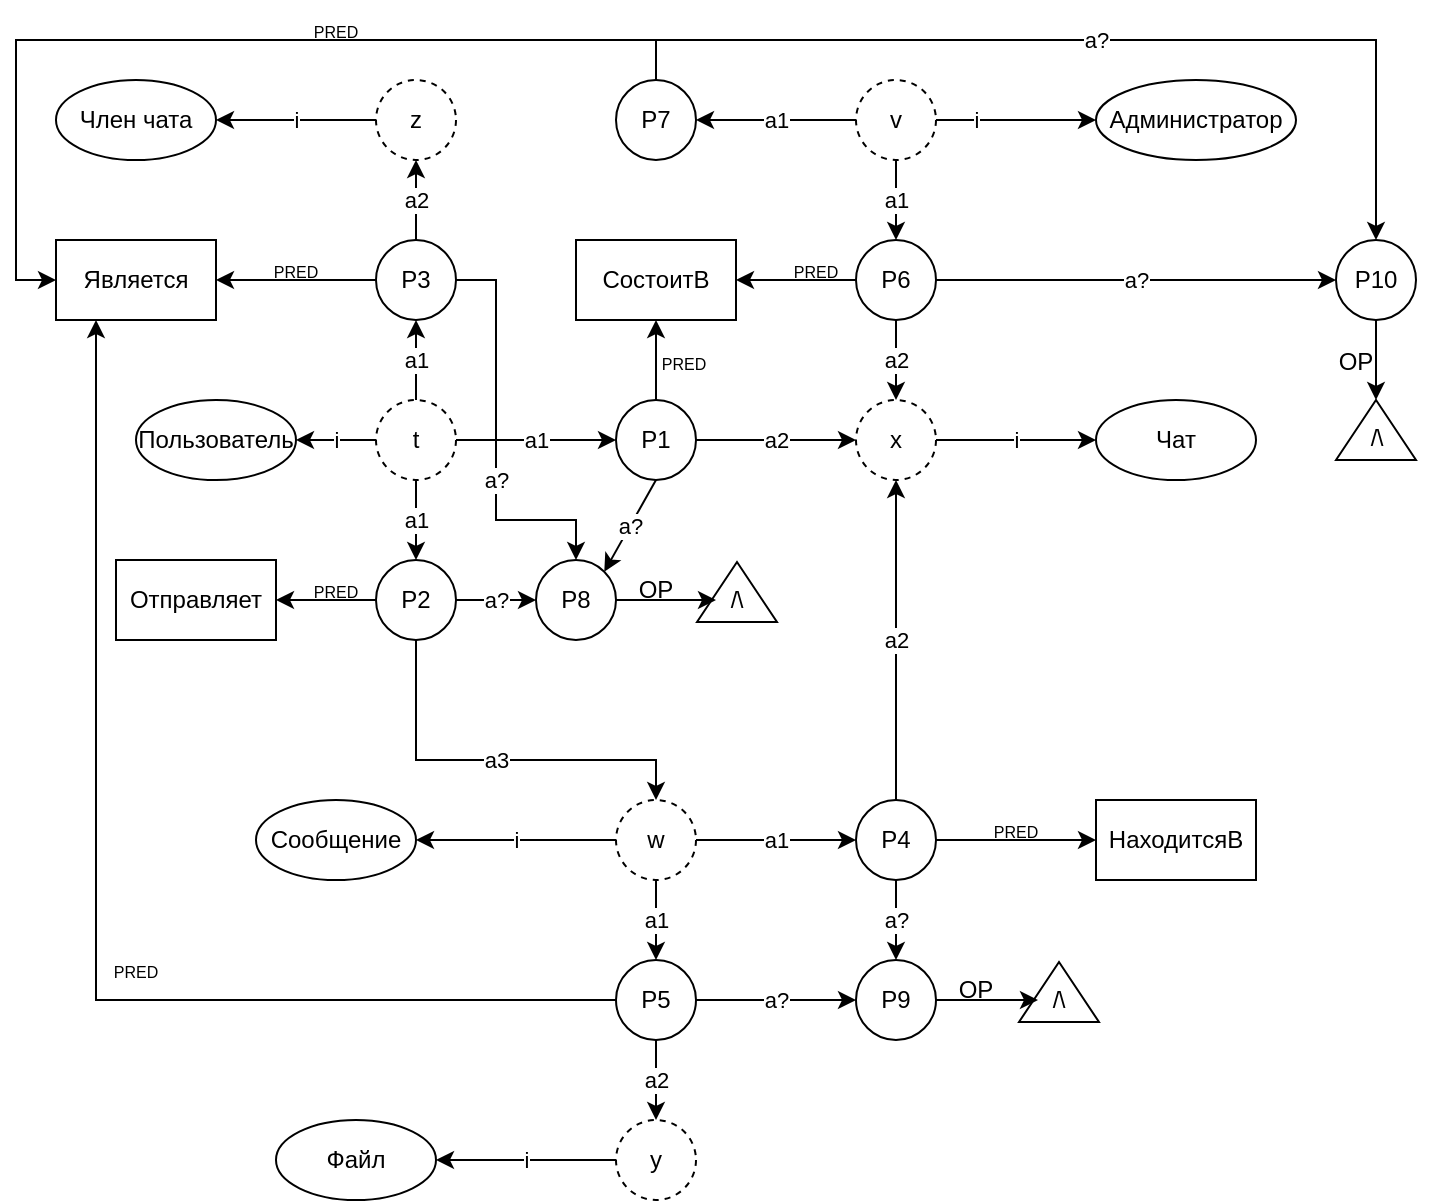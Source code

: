 <mxfile version="24.5.2" type="github">
  <diagram name="Страница — 1" id="cL5zYSq91LqEgFXlHr-6">
    <mxGraphModel dx="1728" dy="950" grid="1" gridSize="10" guides="1" tooltips="1" connect="1" arrows="1" fold="1" page="1" pageScale="1" pageWidth="827" pageHeight="1169" math="0" shadow="0">
      <root>
        <mxCell id="0" />
        <mxCell id="1" parent="0" />
        <mxCell id="q4UlUHuOyJ5aDkAFtEKm-1" value="Пользователь" style="ellipse;whiteSpace=wrap;html=1;" vertex="1" parent="1">
          <mxGeometry x="90" y="200" width="80" height="40" as="geometry" />
        </mxCell>
        <mxCell id="q4UlUHuOyJ5aDkAFtEKm-2" value="Чат" style="ellipse;whiteSpace=wrap;html=1;" vertex="1" parent="1">
          <mxGeometry x="570" y="200" width="80" height="40" as="geometry" />
        </mxCell>
        <mxCell id="q4UlUHuOyJ5aDkAFtEKm-3" value="Член чата" style="ellipse;whiteSpace=wrap;html=1;" vertex="1" parent="1">
          <mxGeometry x="50" y="40" width="80" height="40" as="geometry" />
        </mxCell>
        <mxCell id="q4UlUHuOyJ5aDkAFtEKm-4" value="Администратор" style="ellipse;whiteSpace=wrap;html=1;" vertex="1" parent="1">
          <mxGeometry x="570" y="40" width="100" height="40" as="geometry" />
        </mxCell>
        <mxCell id="q4UlUHuOyJ5aDkAFtEKm-5" value="Сообщение" style="ellipse;whiteSpace=wrap;html=1;" vertex="1" parent="1">
          <mxGeometry x="150" y="400" width="80" height="40" as="geometry" />
        </mxCell>
        <mxCell id="q4UlUHuOyJ5aDkAFtEKm-6" value="Файл" style="ellipse;whiteSpace=wrap;html=1;" vertex="1" parent="1">
          <mxGeometry x="160" y="560" width="80" height="40" as="geometry" />
        </mxCell>
        <mxCell id="q4UlUHuOyJ5aDkAFtEKm-7" value="" style="endArrow=classic;html=1;rounded=0;entryX=1;entryY=0.5;entryDx=0;entryDy=0;exitX=0;exitY=0.5;exitDx=0;exitDy=0;" edge="1" parent="1" source="q4UlUHuOyJ5aDkAFtEKm-9" target="q4UlUHuOyJ5aDkAFtEKm-1">
          <mxGeometry relative="1" as="geometry">
            <mxPoint x="150" y="260" as="sourcePoint" />
            <mxPoint x="250" y="260" as="targetPoint" />
          </mxGeometry>
        </mxCell>
        <mxCell id="q4UlUHuOyJ5aDkAFtEKm-8" value="i" style="edgeLabel;resizable=0;html=1;;align=center;verticalAlign=middle;" connectable="0" vertex="1" parent="q4UlUHuOyJ5aDkAFtEKm-7">
          <mxGeometry relative="1" as="geometry" />
        </mxCell>
        <mxCell id="q4UlUHuOyJ5aDkAFtEKm-9" value="t" style="ellipse;whiteSpace=wrap;html=1;align=center;dashed=1;" vertex="1" parent="1">
          <mxGeometry x="210" y="200" width="40" height="40" as="geometry" />
        </mxCell>
        <mxCell id="q4UlUHuOyJ5aDkAFtEKm-10" value="" style="endArrow=classic;html=1;rounded=0;entryX=0;entryY=0.5;entryDx=0;entryDy=0;exitX=1;exitY=0.5;exitDx=0;exitDy=0;" edge="1" parent="1" source="q4UlUHuOyJ5aDkAFtEKm-12" target="q4UlUHuOyJ5aDkAFtEKm-2">
          <mxGeometry relative="1" as="geometry">
            <mxPoint x="550" y="160" as="sourcePoint" />
            <mxPoint x="530" y="120" as="targetPoint" />
          </mxGeometry>
        </mxCell>
        <mxCell id="q4UlUHuOyJ5aDkAFtEKm-11" value="i" style="edgeLabel;resizable=0;html=1;;align=center;verticalAlign=middle;" connectable="0" vertex="1" parent="q4UlUHuOyJ5aDkAFtEKm-10">
          <mxGeometry relative="1" as="geometry" />
        </mxCell>
        <mxCell id="q4UlUHuOyJ5aDkAFtEKm-12" value="x" style="ellipse;whiteSpace=wrap;html=1;align=center;dashed=1;" vertex="1" parent="1">
          <mxGeometry x="450" y="200" width="40" height="40" as="geometry" />
        </mxCell>
        <mxCell id="q4UlUHuOyJ5aDkAFtEKm-13" value="" style="endArrow=classic;html=1;rounded=0;entryX=1;entryY=0.5;entryDx=0;entryDy=0;exitX=0;exitY=0.5;exitDx=0;exitDy=0;" edge="1" parent="1" source="q4UlUHuOyJ5aDkAFtEKm-15" target="q4UlUHuOyJ5aDkAFtEKm-5">
          <mxGeometry relative="1" as="geometry">
            <mxPoint x="270" y="460" as="sourcePoint" />
            <mxPoint x="250" y="420" as="targetPoint" />
          </mxGeometry>
        </mxCell>
        <mxCell id="q4UlUHuOyJ5aDkAFtEKm-14" value="i" style="edgeLabel;resizable=0;html=1;;align=center;verticalAlign=middle;" connectable="0" vertex="1" parent="q4UlUHuOyJ5aDkAFtEKm-13">
          <mxGeometry relative="1" as="geometry" />
        </mxCell>
        <mxCell id="q4UlUHuOyJ5aDkAFtEKm-15" value="w" style="ellipse;whiteSpace=wrap;html=1;align=center;dashed=1;" vertex="1" parent="1">
          <mxGeometry x="330" y="400" width="40" height="40" as="geometry" />
        </mxCell>
        <mxCell id="q4UlUHuOyJ5aDkAFtEKm-16" value="" style="endArrow=classic;html=1;rounded=0;exitX=0;exitY=0.5;exitDx=0;exitDy=0;entryX=0;entryY=0.5;entryDx=0;entryDy=0;" edge="1" parent="1" source="q4UlUHuOyJ5aDkAFtEKm-18" target="q4UlUHuOyJ5aDkAFtEKm-4">
          <mxGeometry relative="1" as="geometry">
            <mxPoint x="710" y="80" as="sourcePoint" />
            <mxPoint x="670" y="40" as="targetPoint" />
          </mxGeometry>
        </mxCell>
        <mxCell id="q4UlUHuOyJ5aDkAFtEKm-17" value="i" style="edgeLabel;resizable=0;html=1;;align=center;verticalAlign=middle;" connectable="0" vertex="1" parent="q4UlUHuOyJ5aDkAFtEKm-16">
          <mxGeometry relative="1" as="geometry" />
        </mxCell>
        <mxCell id="q4UlUHuOyJ5aDkAFtEKm-18" value="v" style="ellipse;whiteSpace=wrap;html=1;align=center;dashed=1;" vertex="1" parent="1">
          <mxGeometry x="450" y="40" width="40" height="40" as="geometry" />
        </mxCell>
        <mxCell id="q4UlUHuOyJ5aDkAFtEKm-19" value="" style="endArrow=classic;html=1;rounded=0;entryX=1;entryY=0.5;entryDx=0;entryDy=0;exitX=0;exitY=0.5;exitDx=0;exitDy=0;" edge="1" parent="1" source="q4UlUHuOyJ5aDkAFtEKm-21" target="q4UlUHuOyJ5aDkAFtEKm-3">
          <mxGeometry relative="1" as="geometry">
            <mxPoint x="150" y="100" as="sourcePoint" />
            <mxPoint x="130" y="60" as="targetPoint" />
          </mxGeometry>
        </mxCell>
        <mxCell id="q4UlUHuOyJ5aDkAFtEKm-20" value="i" style="edgeLabel;resizable=0;html=1;;align=center;verticalAlign=middle;" connectable="0" vertex="1" parent="q4UlUHuOyJ5aDkAFtEKm-19">
          <mxGeometry relative="1" as="geometry" />
        </mxCell>
        <mxCell id="q4UlUHuOyJ5aDkAFtEKm-21" value="z" style="ellipse;whiteSpace=wrap;html=1;align=center;dashed=1;" vertex="1" parent="1">
          <mxGeometry x="210" y="40" width="40" height="40" as="geometry" />
        </mxCell>
        <mxCell id="q4UlUHuOyJ5aDkAFtEKm-22" value="" style="endArrow=classic;html=1;rounded=0;entryX=1;entryY=0.5;entryDx=0;entryDy=0;exitX=0;exitY=0.5;exitDx=0;exitDy=0;" edge="1" parent="1" source="q4UlUHuOyJ5aDkAFtEKm-24" target="q4UlUHuOyJ5aDkAFtEKm-6">
          <mxGeometry relative="1" as="geometry">
            <mxPoint x="270" y="620" as="sourcePoint" />
            <mxPoint x="250" y="580" as="targetPoint" />
          </mxGeometry>
        </mxCell>
        <mxCell id="q4UlUHuOyJ5aDkAFtEKm-23" value="i" style="edgeLabel;resizable=0;html=1;;align=center;verticalAlign=middle;" connectable="0" vertex="1" parent="q4UlUHuOyJ5aDkAFtEKm-22">
          <mxGeometry relative="1" as="geometry" />
        </mxCell>
        <mxCell id="q4UlUHuOyJ5aDkAFtEKm-24" value="y" style="ellipse;whiteSpace=wrap;html=1;align=center;dashed=1;" vertex="1" parent="1">
          <mxGeometry x="330" y="560" width="40" height="40" as="geometry" />
        </mxCell>
        <mxCell id="q4UlUHuOyJ5aDkAFtEKm-41" value="СостоитВ" style="rounded=0;whiteSpace=wrap;html=1;" vertex="1" parent="1">
          <mxGeometry x="310" y="120" width="80" height="40" as="geometry" />
        </mxCell>
        <mxCell id="q4UlUHuOyJ5aDkAFtEKm-42" value="" style="endArrow=classic;html=1;rounded=0;exitX=0.5;exitY=0;exitDx=0;exitDy=0;entryX=0.5;entryY=1;entryDx=0;entryDy=0;" edge="1" parent="1" source="q4UlUHuOyJ5aDkAFtEKm-44" target="q4UlUHuOyJ5aDkAFtEKm-41">
          <mxGeometry width="50" height="50" relative="1" as="geometry">
            <mxPoint x="350" y="200" as="sourcePoint" />
            <mxPoint x="430" y="170" as="targetPoint" />
          </mxGeometry>
        </mxCell>
        <mxCell id="q4UlUHuOyJ5aDkAFtEKm-43" value="&lt;font style=&quot;font-size: 8px;&quot;&gt;PRED&lt;/font&gt;" style="text;html=1;align=center;verticalAlign=middle;whiteSpace=wrap;rounded=0;" vertex="1" parent="1">
          <mxGeometry x="334" y="166" width="60" height="30" as="geometry" />
        </mxCell>
        <mxCell id="q4UlUHuOyJ5aDkAFtEKm-44" value="P1" style="ellipse;whiteSpace=wrap;html=1;" vertex="1" parent="1">
          <mxGeometry x="330" y="200" width="40" height="40" as="geometry" />
        </mxCell>
        <mxCell id="q4UlUHuOyJ5aDkAFtEKm-45" value="" style="endArrow=classic;html=1;rounded=0;entryX=0;entryY=0.5;entryDx=0;entryDy=0;exitX=1;exitY=0.5;exitDx=0;exitDy=0;" edge="1" parent="1" source="q4UlUHuOyJ5aDkAFtEKm-9" target="q4UlUHuOyJ5aDkAFtEKm-44">
          <mxGeometry relative="1" as="geometry">
            <mxPoint x="220" y="230" as="sourcePoint" />
            <mxPoint x="140" y="230" as="targetPoint" />
          </mxGeometry>
        </mxCell>
        <mxCell id="q4UlUHuOyJ5aDkAFtEKm-46" value="a1" style="edgeLabel;resizable=0;html=1;;align=center;verticalAlign=middle;" connectable="0" vertex="1" parent="q4UlUHuOyJ5aDkAFtEKm-45">
          <mxGeometry relative="1" as="geometry" />
        </mxCell>
        <mxCell id="q4UlUHuOyJ5aDkAFtEKm-47" value="" style="endArrow=classic;html=1;rounded=0;entryX=0;entryY=0.5;entryDx=0;entryDy=0;exitX=1;exitY=0.5;exitDx=0;exitDy=0;" edge="1" parent="1" source="q4UlUHuOyJ5aDkAFtEKm-44" target="q4UlUHuOyJ5aDkAFtEKm-12">
          <mxGeometry relative="1" as="geometry">
            <mxPoint x="260" y="230" as="sourcePoint" />
            <mxPoint x="340" y="230" as="targetPoint" />
          </mxGeometry>
        </mxCell>
        <mxCell id="q4UlUHuOyJ5aDkAFtEKm-48" value="a2" style="edgeLabel;resizable=0;html=1;;align=center;verticalAlign=middle;" connectable="0" vertex="1" parent="q4UlUHuOyJ5aDkAFtEKm-47">
          <mxGeometry relative="1" as="geometry" />
        </mxCell>
        <mxCell id="q4UlUHuOyJ5aDkAFtEKm-50" value="P2" style="ellipse;whiteSpace=wrap;html=1;" vertex="1" parent="1">
          <mxGeometry x="210" y="280" width="40" height="40" as="geometry" />
        </mxCell>
        <mxCell id="q4UlUHuOyJ5aDkAFtEKm-52" value="" style="endArrow=classic;html=1;rounded=0;exitX=0;exitY=0.5;exitDx=0;exitDy=0;entryX=1;entryY=0.5;entryDx=0;entryDy=0;" edge="1" parent="1" source="q4UlUHuOyJ5aDkAFtEKm-50" target="q4UlUHuOyJ5aDkAFtEKm-54">
          <mxGeometry width="50" height="50" relative="1" as="geometry">
            <mxPoint x="166" y="300" as="sourcePoint" />
            <mxPoint x="130" y="300" as="targetPoint" />
          </mxGeometry>
        </mxCell>
        <mxCell id="q4UlUHuOyJ5aDkAFtEKm-53" value="&lt;font style=&quot;font-size: 8px;&quot;&gt;PRED&lt;/font&gt;" style="text;html=1;align=center;verticalAlign=middle;whiteSpace=wrap;rounded=0;" vertex="1" parent="1">
          <mxGeometry x="160" y="280" width="60" height="30" as="geometry" />
        </mxCell>
        <mxCell id="q4UlUHuOyJ5aDkAFtEKm-54" value="Отправляет" style="rounded=0;whiteSpace=wrap;html=1;" vertex="1" parent="1">
          <mxGeometry x="80" y="280" width="80" height="40" as="geometry" />
        </mxCell>
        <mxCell id="q4UlUHuOyJ5aDkAFtEKm-55" value="" style="endArrow=classic;html=1;rounded=0;entryX=0.5;entryY=0;entryDx=0;entryDy=0;exitX=0.5;exitY=1;exitDx=0;exitDy=0;" edge="1" parent="1" source="q4UlUHuOyJ5aDkAFtEKm-9" target="q4UlUHuOyJ5aDkAFtEKm-50">
          <mxGeometry relative="1" as="geometry">
            <mxPoint x="260" y="250" as="sourcePoint" />
            <mxPoint x="340" y="250" as="targetPoint" />
            <Array as="points">
              <mxPoint x="230" y="260" />
            </Array>
          </mxGeometry>
        </mxCell>
        <mxCell id="q4UlUHuOyJ5aDkAFtEKm-56" value="a1" style="edgeLabel;resizable=0;html=1;;align=center;verticalAlign=middle;" connectable="0" vertex="1" parent="q4UlUHuOyJ5aDkAFtEKm-55">
          <mxGeometry relative="1" as="geometry" />
        </mxCell>
        <mxCell id="q4UlUHuOyJ5aDkAFtEKm-57" value="" style="endArrow=classic;html=1;rounded=0;entryX=0.5;entryY=0;entryDx=0;entryDy=0;exitX=0.5;exitY=1;exitDx=0;exitDy=0;" edge="1" parent="1" source="q4UlUHuOyJ5aDkAFtEKm-50" target="q4UlUHuOyJ5aDkAFtEKm-15">
          <mxGeometry relative="1" as="geometry">
            <mxPoint x="384" y="359.61" as="sourcePoint" />
            <mxPoint x="464" y="359.61" as="targetPoint" />
            <Array as="points">
              <mxPoint x="230" y="380" />
              <mxPoint x="350" y="380" />
            </Array>
          </mxGeometry>
        </mxCell>
        <mxCell id="q4UlUHuOyJ5aDkAFtEKm-58" value="a3" style="edgeLabel;resizable=0;html=1;;align=center;verticalAlign=middle;" connectable="0" vertex="1" parent="q4UlUHuOyJ5aDkAFtEKm-57">
          <mxGeometry relative="1" as="geometry" />
        </mxCell>
        <mxCell id="q4UlUHuOyJ5aDkAFtEKm-59" value="" style="endArrow=classic;html=1;rounded=0;entryX=0.5;entryY=1;entryDx=0;entryDy=0;exitX=0.5;exitY=0;exitDx=0;exitDy=0;" edge="1" parent="1" source="q4UlUHuOyJ5aDkAFtEKm-68" target="q4UlUHuOyJ5aDkAFtEKm-12">
          <mxGeometry relative="1" as="geometry">
            <mxPoint x="380" y="420" as="sourcePoint" />
            <mxPoint x="480" y="319.6" as="targetPoint" />
            <Array as="points">
              <mxPoint x="470" y="380" />
              <mxPoint x="470" y="300" />
            </Array>
          </mxGeometry>
        </mxCell>
        <mxCell id="q4UlUHuOyJ5aDkAFtEKm-60" value="a2" style="edgeLabel;resizable=0;html=1;;align=center;verticalAlign=middle;" connectable="0" vertex="1" parent="q4UlUHuOyJ5aDkAFtEKm-59">
          <mxGeometry relative="1" as="geometry" />
        </mxCell>
        <mxCell id="q4UlUHuOyJ5aDkAFtEKm-61" value="P3" style="ellipse;whiteSpace=wrap;html=1;" vertex="1" parent="1">
          <mxGeometry x="210" y="120" width="40" height="40" as="geometry" />
        </mxCell>
        <mxCell id="q4UlUHuOyJ5aDkAFtEKm-62" value="" style="endArrow=classic;html=1;rounded=0;entryX=0.5;entryY=1;entryDx=0;entryDy=0;exitX=0.5;exitY=0;exitDx=0;exitDy=0;" edge="1" parent="1" source="q4UlUHuOyJ5aDkAFtEKm-61" target="q4UlUHuOyJ5aDkAFtEKm-21">
          <mxGeometry relative="1" as="geometry">
            <mxPoint x="90" y="139.8" as="sourcePoint" />
            <mxPoint x="170" y="139.8" as="targetPoint" />
          </mxGeometry>
        </mxCell>
        <mxCell id="q4UlUHuOyJ5aDkAFtEKm-63" value="a2" style="edgeLabel;resizable=0;html=1;;align=center;verticalAlign=middle;" connectable="0" vertex="1" parent="q4UlUHuOyJ5aDkAFtEKm-62">
          <mxGeometry relative="1" as="geometry" />
        </mxCell>
        <mxCell id="q4UlUHuOyJ5aDkAFtEKm-64" value="" style="endArrow=classic;html=1;rounded=0;entryX=0.5;entryY=1;entryDx=0;entryDy=0;exitX=0.5;exitY=0;exitDx=0;exitDy=0;" edge="1" parent="1" source="q4UlUHuOyJ5aDkAFtEKm-9" target="q4UlUHuOyJ5aDkAFtEKm-61">
          <mxGeometry relative="1" as="geometry">
            <mxPoint x="250" y="206" as="sourcePoint" />
            <mxPoint x="250" y="166" as="targetPoint" />
          </mxGeometry>
        </mxCell>
        <mxCell id="q4UlUHuOyJ5aDkAFtEKm-65" value="a1" style="edgeLabel;resizable=0;html=1;;align=center;verticalAlign=middle;" connectable="0" vertex="1" parent="q4UlUHuOyJ5aDkAFtEKm-64">
          <mxGeometry relative="1" as="geometry" />
        </mxCell>
        <mxCell id="q4UlUHuOyJ5aDkAFtEKm-66" value="Является" style="rounded=0;whiteSpace=wrap;html=1;" vertex="1" parent="1">
          <mxGeometry x="50" y="120" width="80" height="40" as="geometry" />
        </mxCell>
        <mxCell id="q4UlUHuOyJ5aDkAFtEKm-68" value="P4" style="ellipse;whiteSpace=wrap;html=1;" vertex="1" parent="1">
          <mxGeometry x="450" y="400" width="40" height="40" as="geometry" />
        </mxCell>
        <mxCell id="q4UlUHuOyJ5aDkAFtEKm-69" value="" style="endArrow=classic;html=1;rounded=0;entryX=0;entryY=0.5;entryDx=0;entryDy=0;exitX=1;exitY=0.5;exitDx=0;exitDy=0;" edge="1" parent="1" source="q4UlUHuOyJ5aDkAFtEKm-15" target="q4UlUHuOyJ5aDkAFtEKm-68">
          <mxGeometry relative="1" as="geometry">
            <mxPoint x="360" y="330" as="sourcePoint" />
            <mxPoint x="360" y="410" as="targetPoint" />
          </mxGeometry>
        </mxCell>
        <mxCell id="q4UlUHuOyJ5aDkAFtEKm-70" value="a1" style="edgeLabel;resizable=0;html=1;;align=center;verticalAlign=middle;" connectable="0" vertex="1" parent="q4UlUHuOyJ5aDkAFtEKm-69">
          <mxGeometry relative="1" as="geometry" />
        </mxCell>
        <mxCell id="q4UlUHuOyJ5aDkAFtEKm-71" value="НаходитсяВ" style="rounded=0;whiteSpace=wrap;html=1;" vertex="1" parent="1">
          <mxGeometry x="570" y="400" width="80" height="40" as="geometry" />
        </mxCell>
        <mxCell id="q4UlUHuOyJ5aDkAFtEKm-72" value="" style="endArrow=classic;html=1;rounded=0;exitX=1;exitY=0.5;exitDx=0;exitDy=0;entryX=0;entryY=0.5;entryDx=0;entryDy=0;" edge="1" parent="1" source="q4UlUHuOyJ5aDkAFtEKm-68" target="q4UlUHuOyJ5aDkAFtEKm-71">
          <mxGeometry width="50" height="50" relative="1" as="geometry">
            <mxPoint x="570" y="370" as="sourcePoint" />
            <mxPoint x="490" y="370" as="targetPoint" />
          </mxGeometry>
        </mxCell>
        <mxCell id="q4UlUHuOyJ5aDkAFtEKm-73" value="&lt;font style=&quot;font-size: 8px;&quot;&gt;PRED&lt;/font&gt;" style="text;html=1;align=center;verticalAlign=middle;whiteSpace=wrap;rounded=0;" vertex="1" parent="1">
          <mxGeometry x="500" y="400" width="60" height="30" as="geometry" />
        </mxCell>
        <mxCell id="q4UlUHuOyJ5aDkAFtEKm-76" value="" style="endArrow=classic;html=1;rounded=0;exitX=0;exitY=0.5;exitDx=0;exitDy=0;entryX=1;entryY=0.5;entryDx=0;entryDy=0;" edge="1" parent="1" source="q4UlUHuOyJ5aDkAFtEKm-61" target="q4UlUHuOyJ5aDkAFtEKm-66">
          <mxGeometry width="50" height="50" relative="1" as="geometry">
            <mxPoint x="210" y="140" as="sourcePoint" />
            <mxPoint x="130" y="140" as="targetPoint" />
          </mxGeometry>
        </mxCell>
        <mxCell id="q4UlUHuOyJ5aDkAFtEKm-77" value="&lt;font style=&quot;font-size: 8px;&quot;&gt;PRED&lt;/font&gt;" style="text;html=1;align=center;verticalAlign=middle;whiteSpace=wrap;rounded=0;" vertex="1" parent="1">
          <mxGeometry x="140" y="120" width="60" height="30" as="geometry" />
        </mxCell>
        <mxCell id="q4UlUHuOyJ5aDkAFtEKm-78" value="P5" style="ellipse;whiteSpace=wrap;html=1;" vertex="1" parent="1">
          <mxGeometry x="330" y="480" width="40" height="40" as="geometry" />
        </mxCell>
        <mxCell id="q4UlUHuOyJ5aDkAFtEKm-79" value="" style="endArrow=classic;html=1;rounded=0;entryX=0.5;entryY=0;entryDx=0;entryDy=0;exitX=0.5;exitY=1;exitDx=0;exitDy=0;" edge="1" parent="1" source="q4UlUHuOyJ5aDkAFtEKm-15" target="q4UlUHuOyJ5aDkAFtEKm-78">
          <mxGeometry relative="1" as="geometry">
            <mxPoint x="370" y="460" as="sourcePoint" />
            <mxPoint x="450" y="460" as="targetPoint" />
          </mxGeometry>
        </mxCell>
        <mxCell id="q4UlUHuOyJ5aDkAFtEKm-80" value="a1" style="edgeLabel;resizable=0;html=1;;align=center;verticalAlign=middle;" connectable="0" vertex="1" parent="q4UlUHuOyJ5aDkAFtEKm-79">
          <mxGeometry relative="1" as="geometry" />
        </mxCell>
        <mxCell id="q4UlUHuOyJ5aDkAFtEKm-81" value="" style="endArrow=classic;html=1;rounded=0;entryX=0.5;entryY=0;entryDx=0;entryDy=0;exitX=0.5;exitY=1;exitDx=0;exitDy=0;" edge="1" parent="1" source="q4UlUHuOyJ5aDkAFtEKm-78" target="q4UlUHuOyJ5aDkAFtEKm-24">
          <mxGeometry relative="1" as="geometry">
            <mxPoint x="360" y="450" as="sourcePoint" />
            <mxPoint x="360" y="490" as="targetPoint" />
          </mxGeometry>
        </mxCell>
        <mxCell id="q4UlUHuOyJ5aDkAFtEKm-82" value="a2" style="edgeLabel;resizable=0;html=1;;align=center;verticalAlign=middle;" connectable="0" vertex="1" parent="q4UlUHuOyJ5aDkAFtEKm-81">
          <mxGeometry relative="1" as="geometry" />
        </mxCell>
        <mxCell id="q4UlUHuOyJ5aDkAFtEKm-84" value="" style="endArrow=classic;html=1;rounded=0;exitX=0;exitY=0.5;exitDx=0;exitDy=0;entryX=0.25;entryY=1;entryDx=0;entryDy=0;" edge="1" parent="1" target="q4UlUHuOyJ5aDkAFtEKm-66" source="q4UlUHuOyJ5aDkAFtEKm-78">
          <mxGeometry width="50" height="50" relative="1" as="geometry">
            <mxPoint x="320" y="500" as="sourcePoint" />
            <mxPoint x="250" y="500" as="targetPoint" />
            <Array as="points">
              <mxPoint x="70" y="500" />
            </Array>
          </mxGeometry>
        </mxCell>
        <mxCell id="q4UlUHuOyJ5aDkAFtEKm-85" value="&lt;font style=&quot;font-size: 8px;&quot;&gt;PRED&lt;/font&gt;" style="text;html=1;align=center;verticalAlign=middle;whiteSpace=wrap;rounded=0;" vertex="1" parent="1">
          <mxGeometry x="60" y="470" width="60" height="30" as="geometry" />
        </mxCell>
        <mxCell id="q4UlUHuOyJ5aDkAFtEKm-88" value="P6" style="ellipse;whiteSpace=wrap;html=1;" vertex="1" parent="1">
          <mxGeometry x="450" y="120" width="40" height="40" as="geometry" />
        </mxCell>
        <mxCell id="q4UlUHuOyJ5aDkAFtEKm-89" value="" style="endArrow=classic;html=1;rounded=0;entryX=0.5;entryY=0;entryDx=0;entryDy=0;exitX=0.5;exitY=1;exitDx=0;exitDy=0;" edge="1" parent="1" source="q4UlUHuOyJ5aDkAFtEKm-18" target="q4UlUHuOyJ5aDkAFtEKm-88">
          <mxGeometry relative="1" as="geometry">
            <mxPoint x="260" y="230" as="sourcePoint" />
            <mxPoint x="340" y="230" as="targetPoint" />
          </mxGeometry>
        </mxCell>
        <mxCell id="q4UlUHuOyJ5aDkAFtEKm-90" value="a1" style="edgeLabel;resizable=0;html=1;;align=center;verticalAlign=middle;" connectable="0" vertex="1" parent="q4UlUHuOyJ5aDkAFtEKm-89">
          <mxGeometry relative="1" as="geometry" />
        </mxCell>
        <mxCell id="q4UlUHuOyJ5aDkAFtEKm-91" value="" style="endArrow=classic;html=1;rounded=0;exitX=0;exitY=0.5;exitDx=0;exitDy=0;entryX=1;entryY=0.5;entryDx=0;entryDy=0;" edge="1" parent="1" source="q4UlUHuOyJ5aDkAFtEKm-88" target="q4UlUHuOyJ5aDkAFtEKm-41">
          <mxGeometry width="50" height="50" relative="1" as="geometry">
            <mxPoint x="360" y="210" as="sourcePoint" />
            <mxPoint x="360" y="170" as="targetPoint" />
          </mxGeometry>
        </mxCell>
        <mxCell id="q4UlUHuOyJ5aDkAFtEKm-92" value="&lt;font style=&quot;font-size: 8px;&quot;&gt;PRED&lt;/font&gt;" style="text;html=1;align=center;verticalAlign=middle;whiteSpace=wrap;rounded=0;" vertex="1" parent="1">
          <mxGeometry x="400" y="120" width="60" height="30" as="geometry" />
        </mxCell>
        <mxCell id="q4UlUHuOyJ5aDkAFtEKm-93" value="" style="endArrow=classic;html=1;rounded=0;entryX=0.5;entryY=0;entryDx=0;entryDy=0;exitX=0.5;exitY=1;exitDx=0;exitDy=0;" edge="1" parent="1" source="q4UlUHuOyJ5aDkAFtEKm-88" target="q4UlUHuOyJ5aDkAFtEKm-12">
          <mxGeometry relative="1" as="geometry">
            <mxPoint x="510" y="160" as="sourcePoint" />
            <mxPoint x="510" y="200" as="targetPoint" />
          </mxGeometry>
        </mxCell>
        <mxCell id="q4UlUHuOyJ5aDkAFtEKm-94" value="a2" style="edgeLabel;resizable=0;html=1;;align=center;verticalAlign=middle;" connectable="0" vertex="1" parent="q4UlUHuOyJ5aDkAFtEKm-93">
          <mxGeometry relative="1" as="geometry" />
        </mxCell>
        <mxCell id="q4UlUHuOyJ5aDkAFtEKm-95" value="P7" style="ellipse;whiteSpace=wrap;html=1;" vertex="1" parent="1">
          <mxGeometry x="330" y="40" width="40" height="40" as="geometry" />
        </mxCell>
        <mxCell id="q4UlUHuOyJ5aDkAFtEKm-96" value="" style="endArrow=classic;html=1;rounded=0;entryX=1;entryY=0.5;entryDx=0;entryDy=0;exitX=0;exitY=0.5;exitDx=0;exitDy=0;" edge="1" parent="1" source="q4UlUHuOyJ5aDkAFtEKm-18" target="q4UlUHuOyJ5aDkAFtEKm-95">
          <mxGeometry relative="1" as="geometry">
            <mxPoint x="480" y="90" as="sourcePoint" />
            <mxPoint x="480" y="130" as="targetPoint" />
          </mxGeometry>
        </mxCell>
        <mxCell id="q4UlUHuOyJ5aDkAFtEKm-97" value="a1" style="edgeLabel;resizable=0;html=1;;align=center;verticalAlign=middle;" connectable="0" vertex="1" parent="q4UlUHuOyJ5aDkAFtEKm-96">
          <mxGeometry relative="1" as="geometry" />
        </mxCell>
        <mxCell id="q4UlUHuOyJ5aDkAFtEKm-98" value="" style="endArrow=classic;html=1;rounded=0;exitX=0.5;exitY=0;exitDx=0;exitDy=0;entryX=0;entryY=0.5;entryDx=0;entryDy=0;" edge="1" parent="1" source="q4UlUHuOyJ5aDkAFtEKm-95" target="q4UlUHuOyJ5aDkAFtEKm-66">
          <mxGeometry width="50" height="50" relative="1" as="geometry">
            <mxPoint x="330" y="10" as="sourcePoint" />
            <mxPoint x="30" y="60" as="targetPoint" />
            <Array as="points">
              <mxPoint x="350" y="20" />
              <mxPoint x="30" y="20" />
              <mxPoint x="30" y="140" />
            </Array>
          </mxGeometry>
        </mxCell>
        <mxCell id="q4UlUHuOyJ5aDkAFtEKm-99" value="&lt;font style=&quot;font-size: 8px;&quot;&gt;PRED&lt;/font&gt;" style="text;html=1;align=center;verticalAlign=middle;whiteSpace=wrap;rounded=0;" vertex="1" parent="1">
          <mxGeometry x="160" width="60" height="30" as="geometry" />
        </mxCell>
        <mxCell id="q4UlUHuOyJ5aDkAFtEKm-100" value="P8" style="ellipse;whiteSpace=wrap;html=1;" vertex="1" parent="1">
          <mxGeometry x="290" y="280" width="40" height="40" as="geometry" />
        </mxCell>
        <mxCell id="q4UlUHuOyJ5aDkAFtEKm-101" value="" style="endArrow=classic;html=1;rounded=0;entryX=0.5;entryY=0;entryDx=0;entryDy=0;exitX=1;exitY=0.5;exitDx=0;exitDy=0;" edge="1" parent="1" source="q4UlUHuOyJ5aDkAFtEKm-61" target="q4UlUHuOyJ5aDkAFtEKm-100">
          <mxGeometry relative="1" as="geometry">
            <mxPoint x="240" y="130" as="sourcePoint" />
            <mxPoint x="240" y="90" as="targetPoint" />
            <Array as="points">
              <mxPoint x="270" y="140" />
              <mxPoint x="270" y="260" />
              <mxPoint x="310" y="260" />
            </Array>
          </mxGeometry>
        </mxCell>
        <mxCell id="q4UlUHuOyJ5aDkAFtEKm-102" value="a?" style="edgeLabel;resizable=0;html=1;;align=center;verticalAlign=middle;" connectable="0" vertex="1" parent="q4UlUHuOyJ5aDkAFtEKm-101">
          <mxGeometry relative="1" as="geometry">
            <mxPoint y="20" as="offset" />
          </mxGeometry>
        </mxCell>
        <mxCell id="q4UlUHuOyJ5aDkAFtEKm-103" value="" style="endArrow=classic;html=1;rounded=0;entryX=0;entryY=0.5;entryDx=0;entryDy=0;exitX=1;exitY=0.5;exitDx=0;exitDy=0;" edge="1" parent="1" source="q4UlUHuOyJ5aDkAFtEKm-50" target="q4UlUHuOyJ5aDkAFtEKm-100">
          <mxGeometry relative="1" as="geometry">
            <mxPoint x="260" y="230" as="sourcePoint" />
            <mxPoint x="340" y="230" as="targetPoint" />
          </mxGeometry>
        </mxCell>
        <mxCell id="q4UlUHuOyJ5aDkAFtEKm-104" value="a?" style="edgeLabel;resizable=0;html=1;;align=center;verticalAlign=middle;" connectable="0" vertex="1" parent="q4UlUHuOyJ5aDkAFtEKm-103">
          <mxGeometry relative="1" as="geometry" />
        </mxCell>
        <mxCell id="q4UlUHuOyJ5aDkAFtEKm-110" value="" style="group" vertex="1" connectable="0" parent="1">
          <mxGeometry x="359" y="281" width="63" height="34" as="geometry" />
        </mxCell>
        <mxCell id="q4UlUHuOyJ5aDkAFtEKm-106" value="" style="verticalLabelPosition=bottom;verticalAlign=top;html=1;shape=mxgraph.basic.acute_triangle;dx=0.5;" vertex="1" parent="q4UlUHuOyJ5aDkAFtEKm-110">
          <mxGeometry x="11.5" width="40" height="30" as="geometry" />
        </mxCell>
        <mxCell id="q4UlUHuOyJ5aDkAFtEKm-109" value="" style="group" vertex="1" connectable="0" parent="q4UlUHuOyJ5aDkAFtEKm-110">
          <mxGeometry y="4" width="63" height="30" as="geometry" />
        </mxCell>
        <mxCell id="q4UlUHuOyJ5aDkAFtEKm-107" value="\" style="text;html=1;align=center;verticalAlign=middle;whiteSpace=wrap;rounded=0;" vertex="1" parent="q4UlUHuOyJ5aDkAFtEKm-109">
          <mxGeometry x="3" width="60" height="30" as="geometry" />
        </mxCell>
        <mxCell id="q4UlUHuOyJ5aDkAFtEKm-108" value="/" style="text;html=1;align=center;verticalAlign=middle;whiteSpace=wrap;rounded=0;" vertex="1" parent="q4UlUHuOyJ5aDkAFtEKm-109">
          <mxGeometry width="60" height="30" as="geometry" />
        </mxCell>
        <mxCell id="q4UlUHuOyJ5aDkAFtEKm-111" value="" style="endArrow=classic;html=1;rounded=0;exitX=1;exitY=0.5;exitDx=0;exitDy=0;entryX=0.35;entryY=0.5;entryDx=0;entryDy=0;entryPerimeter=0;" edge="1" parent="1" source="q4UlUHuOyJ5aDkAFtEKm-100" target="q4UlUHuOyJ5aDkAFtEKm-108">
          <mxGeometry width="50" height="50" relative="1" as="geometry">
            <mxPoint x="350" y="320" as="sourcePoint" />
            <mxPoint x="400" y="270" as="targetPoint" />
          </mxGeometry>
        </mxCell>
        <mxCell id="q4UlUHuOyJ5aDkAFtEKm-112" value="OP" style="text;html=1;align=center;verticalAlign=middle;whiteSpace=wrap;rounded=0;" vertex="1" parent="1">
          <mxGeometry x="320" y="280" width="60" height="30" as="geometry" />
        </mxCell>
        <mxCell id="q4UlUHuOyJ5aDkAFtEKm-113" value="" style="endArrow=classic;html=1;rounded=0;entryX=1;entryY=0;entryDx=0;entryDy=0;exitX=0.5;exitY=1;exitDx=0;exitDy=0;" edge="1" parent="1" source="q4UlUHuOyJ5aDkAFtEKm-44" target="q4UlUHuOyJ5aDkAFtEKm-100">
          <mxGeometry relative="1" as="geometry">
            <mxPoint x="480" y="170" as="sourcePoint" />
            <mxPoint x="480" y="210" as="targetPoint" />
          </mxGeometry>
        </mxCell>
        <mxCell id="q4UlUHuOyJ5aDkAFtEKm-114" value="a?" style="edgeLabel;resizable=0;html=1;;align=center;verticalAlign=middle;" connectable="0" vertex="1" parent="q4UlUHuOyJ5aDkAFtEKm-113">
          <mxGeometry relative="1" as="geometry" />
        </mxCell>
        <mxCell id="q4UlUHuOyJ5aDkAFtEKm-115" value="P9" style="ellipse;whiteSpace=wrap;html=1;" vertex="1" parent="1">
          <mxGeometry x="450" y="480" width="40" height="40" as="geometry" />
        </mxCell>
        <mxCell id="q4UlUHuOyJ5aDkAFtEKm-116" value="" style="endArrow=classic;html=1;rounded=0;entryX=0.5;entryY=0;entryDx=0;entryDy=0;exitX=0.5;exitY=1;exitDx=0;exitDy=0;" edge="1" parent="1" source="q4UlUHuOyJ5aDkAFtEKm-68" target="q4UlUHuOyJ5aDkAFtEKm-115">
          <mxGeometry relative="1" as="geometry">
            <mxPoint x="437" y="462" as="sourcePoint" />
            <mxPoint x="411" y="508" as="targetPoint" />
          </mxGeometry>
        </mxCell>
        <mxCell id="q4UlUHuOyJ5aDkAFtEKm-117" value="a?" style="edgeLabel;resizable=0;html=1;;align=center;verticalAlign=middle;" connectable="0" vertex="1" parent="q4UlUHuOyJ5aDkAFtEKm-116">
          <mxGeometry relative="1" as="geometry" />
        </mxCell>
        <mxCell id="q4UlUHuOyJ5aDkAFtEKm-118" value="" style="endArrow=classic;html=1;rounded=0;entryX=0;entryY=0.5;entryDx=0;entryDy=0;exitX=1;exitY=0.5;exitDx=0;exitDy=0;" edge="1" parent="1" source="q4UlUHuOyJ5aDkAFtEKm-78" target="q4UlUHuOyJ5aDkAFtEKm-115">
          <mxGeometry relative="1" as="geometry">
            <mxPoint x="480" y="450" as="sourcePoint" />
            <mxPoint x="480" y="490" as="targetPoint" />
          </mxGeometry>
        </mxCell>
        <mxCell id="q4UlUHuOyJ5aDkAFtEKm-119" value="a?" style="edgeLabel;resizable=0;html=1;;align=center;verticalAlign=middle;" connectable="0" vertex="1" parent="q4UlUHuOyJ5aDkAFtEKm-118">
          <mxGeometry relative="1" as="geometry" />
        </mxCell>
        <mxCell id="q4UlUHuOyJ5aDkAFtEKm-120" value="" style="group" vertex="1" connectable="0" parent="1">
          <mxGeometry x="520" y="481" width="63" height="34" as="geometry" />
        </mxCell>
        <mxCell id="q4UlUHuOyJ5aDkAFtEKm-121" value="" style="verticalLabelPosition=bottom;verticalAlign=top;html=1;shape=mxgraph.basic.acute_triangle;dx=0.5;" vertex="1" parent="q4UlUHuOyJ5aDkAFtEKm-120">
          <mxGeometry x="11.5" width="40" height="30" as="geometry" />
        </mxCell>
        <mxCell id="q4UlUHuOyJ5aDkAFtEKm-122" value="" style="group" vertex="1" connectable="0" parent="q4UlUHuOyJ5aDkAFtEKm-120">
          <mxGeometry y="4" width="63" height="30" as="geometry" />
        </mxCell>
        <mxCell id="q4UlUHuOyJ5aDkAFtEKm-123" value="\" style="text;html=1;align=center;verticalAlign=middle;whiteSpace=wrap;rounded=0;" vertex="1" parent="q4UlUHuOyJ5aDkAFtEKm-122">
          <mxGeometry x="3" width="60" height="30" as="geometry" />
        </mxCell>
        <mxCell id="q4UlUHuOyJ5aDkAFtEKm-124" value="/" style="text;html=1;align=center;verticalAlign=middle;whiteSpace=wrap;rounded=0;" vertex="1" parent="q4UlUHuOyJ5aDkAFtEKm-122">
          <mxGeometry width="60" height="30" as="geometry" />
        </mxCell>
        <mxCell id="q4UlUHuOyJ5aDkAFtEKm-125" value="" style="endArrow=classic;html=1;rounded=0;exitX=1;exitY=0.5;exitDx=0;exitDy=0;entryX=0.35;entryY=0.5;entryDx=0;entryDy=0;entryPerimeter=0;" edge="1" parent="1" target="q4UlUHuOyJ5aDkAFtEKm-124" source="q4UlUHuOyJ5aDkAFtEKm-115">
          <mxGeometry width="50" height="50" relative="1" as="geometry">
            <mxPoint x="500" y="499" as="sourcePoint" />
            <mxPoint x="570" y="469" as="targetPoint" />
          </mxGeometry>
        </mxCell>
        <mxCell id="q4UlUHuOyJ5aDkAFtEKm-126" value="OP" style="text;html=1;align=center;verticalAlign=middle;whiteSpace=wrap;rounded=0;" vertex="1" parent="1">
          <mxGeometry x="480" y="480" width="60" height="30" as="geometry" />
        </mxCell>
        <mxCell id="q4UlUHuOyJ5aDkAFtEKm-127" value="" style="endArrow=classic;html=1;rounded=0;exitX=0.5;exitY=0;exitDx=0;exitDy=0;entryX=0.5;entryY=0;entryDx=0;entryDy=0;" edge="1" parent="1" source="q4UlUHuOyJ5aDkAFtEKm-95" target="q4UlUHuOyJ5aDkAFtEKm-131">
          <mxGeometry relative="1" as="geometry">
            <mxPoint x="460" y="70" as="sourcePoint" />
            <mxPoint x="710" y="120" as="targetPoint" />
            <Array as="points">
              <mxPoint x="350" y="20" />
              <mxPoint x="710" y="20" />
            </Array>
          </mxGeometry>
        </mxCell>
        <mxCell id="q4UlUHuOyJ5aDkAFtEKm-128" value="a?" style="edgeLabel;resizable=0;html=1;;align=center;verticalAlign=middle;" connectable="0" vertex="1" parent="q4UlUHuOyJ5aDkAFtEKm-127">
          <mxGeometry relative="1" as="geometry" />
        </mxCell>
        <mxCell id="q4UlUHuOyJ5aDkAFtEKm-129" value="" style="endArrow=classic;html=1;rounded=0;exitX=1;exitY=0.5;exitDx=0;exitDy=0;entryX=0;entryY=0.5;entryDx=0;entryDy=0;" edge="1" parent="1" source="q4UlUHuOyJ5aDkAFtEKm-88" target="q4UlUHuOyJ5aDkAFtEKm-131">
          <mxGeometry relative="1" as="geometry">
            <mxPoint x="480" y="90" as="sourcePoint" />
            <mxPoint x="690" y="140" as="targetPoint" />
          </mxGeometry>
        </mxCell>
        <mxCell id="q4UlUHuOyJ5aDkAFtEKm-130" value="a?" style="edgeLabel;resizable=0;html=1;;align=center;verticalAlign=middle;" connectable="0" vertex="1" parent="q4UlUHuOyJ5aDkAFtEKm-129">
          <mxGeometry relative="1" as="geometry" />
        </mxCell>
        <mxCell id="q4UlUHuOyJ5aDkAFtEKm-131" value="P10" style="ellipse;whiteSpace=wrap;html=1;" vertex="1" parent="1">
          <mxGeometry x="690" y="120" width="40" height="40" as="geometry" />
        </mxCell>
        <mxCell id="q4UlUHuOyJ5aDkAFtEKm-132" value="" style="group" vertex="1" connectable="0" parent="1">
          <mxGeometry x="678.5" y="200" width="63" height="34" as="geometry" />
        </mxCell>
        <mxCell id="q4UlUHuOyJ5aDkAFtEKm-133" value="" style="verticalLabelPosition=bottom;verticalAlign=top;html=1;shape=mxgraph.basic.acute_triangle;dx=0.5;" vertex="1" parent="q4UlUHuOyJ5aDkAFtEKm-132">
          <mxGeometry x="11.5" width="40" height="30" as="geometry" />
        </mxCell>
        <mxCell id="q4UlUHuOyJ5aDkAFtEKm-134" value="" style="group" vertex="1" connectable="0" parent="q4UlUHuOyJ5aDkAFtEKm-132">
          <mxGeometry y="4" width="63" height="30" as="geometry" />
        </mxCell>
        <mxCell id="q4UlUHuOyJ5aDkAFtEKm-135" value="\" style="text;html=1;align=center;verticalAlign=middle;whiteSpace=wrap;rounded=0;" vertex="1" parent="q4UlUHuOyJ5aDkAFtEKm-134">
          <mxGeometry x="3" width="60" height="30" as="geometry" />
        </mxCell>
        <mxCell id="q4UlUHuOyJ5aDkAFtEKm-136" value="/" style="text;html=1;align=center;verticalAlign=middle;whiteSpace=wrap;rounded=0;" vertex="1" parent="q4UlUHuOyJ5aDkAFtEKm-134">
          <mxGeometry width="60" height="30" as="geometry" />
        </mxCell>
        <mxCell id="q4UlUHuOyJ5aDkAFtEKm-137" value="" style="endArrow=classic;html=1;rounded=0;exitX=0.5;exitY=1;exitDx=0;exitDy=0;" edge="1" parent="1" source="q4UlUHuOyJ5aDkAFtEKm-131">
          <mxGeometry width="50" height="50" relative="1" as="geometry">
            <mxPoint x="679" y="190" as="sourcePoint" />
            <mxPoint x="710" y="200" as="targetPoint" />
          </mxGeometry>
        </mxCell>
        <mxCell id="q4UlUHuOyJ5aDkAFtEKm-138" value="OP" style="text;html=1;align=center;verticalAlign=middle;whiteSpace=wrap;rounded=0;" vertex="1" parent="1">
          <mxGeometry x="670" y="166" width="60" height="30" as="geometry" />
        </mxCell>
      </root>
    </mxGraphModel>
  </diagram>
</mxfile>
